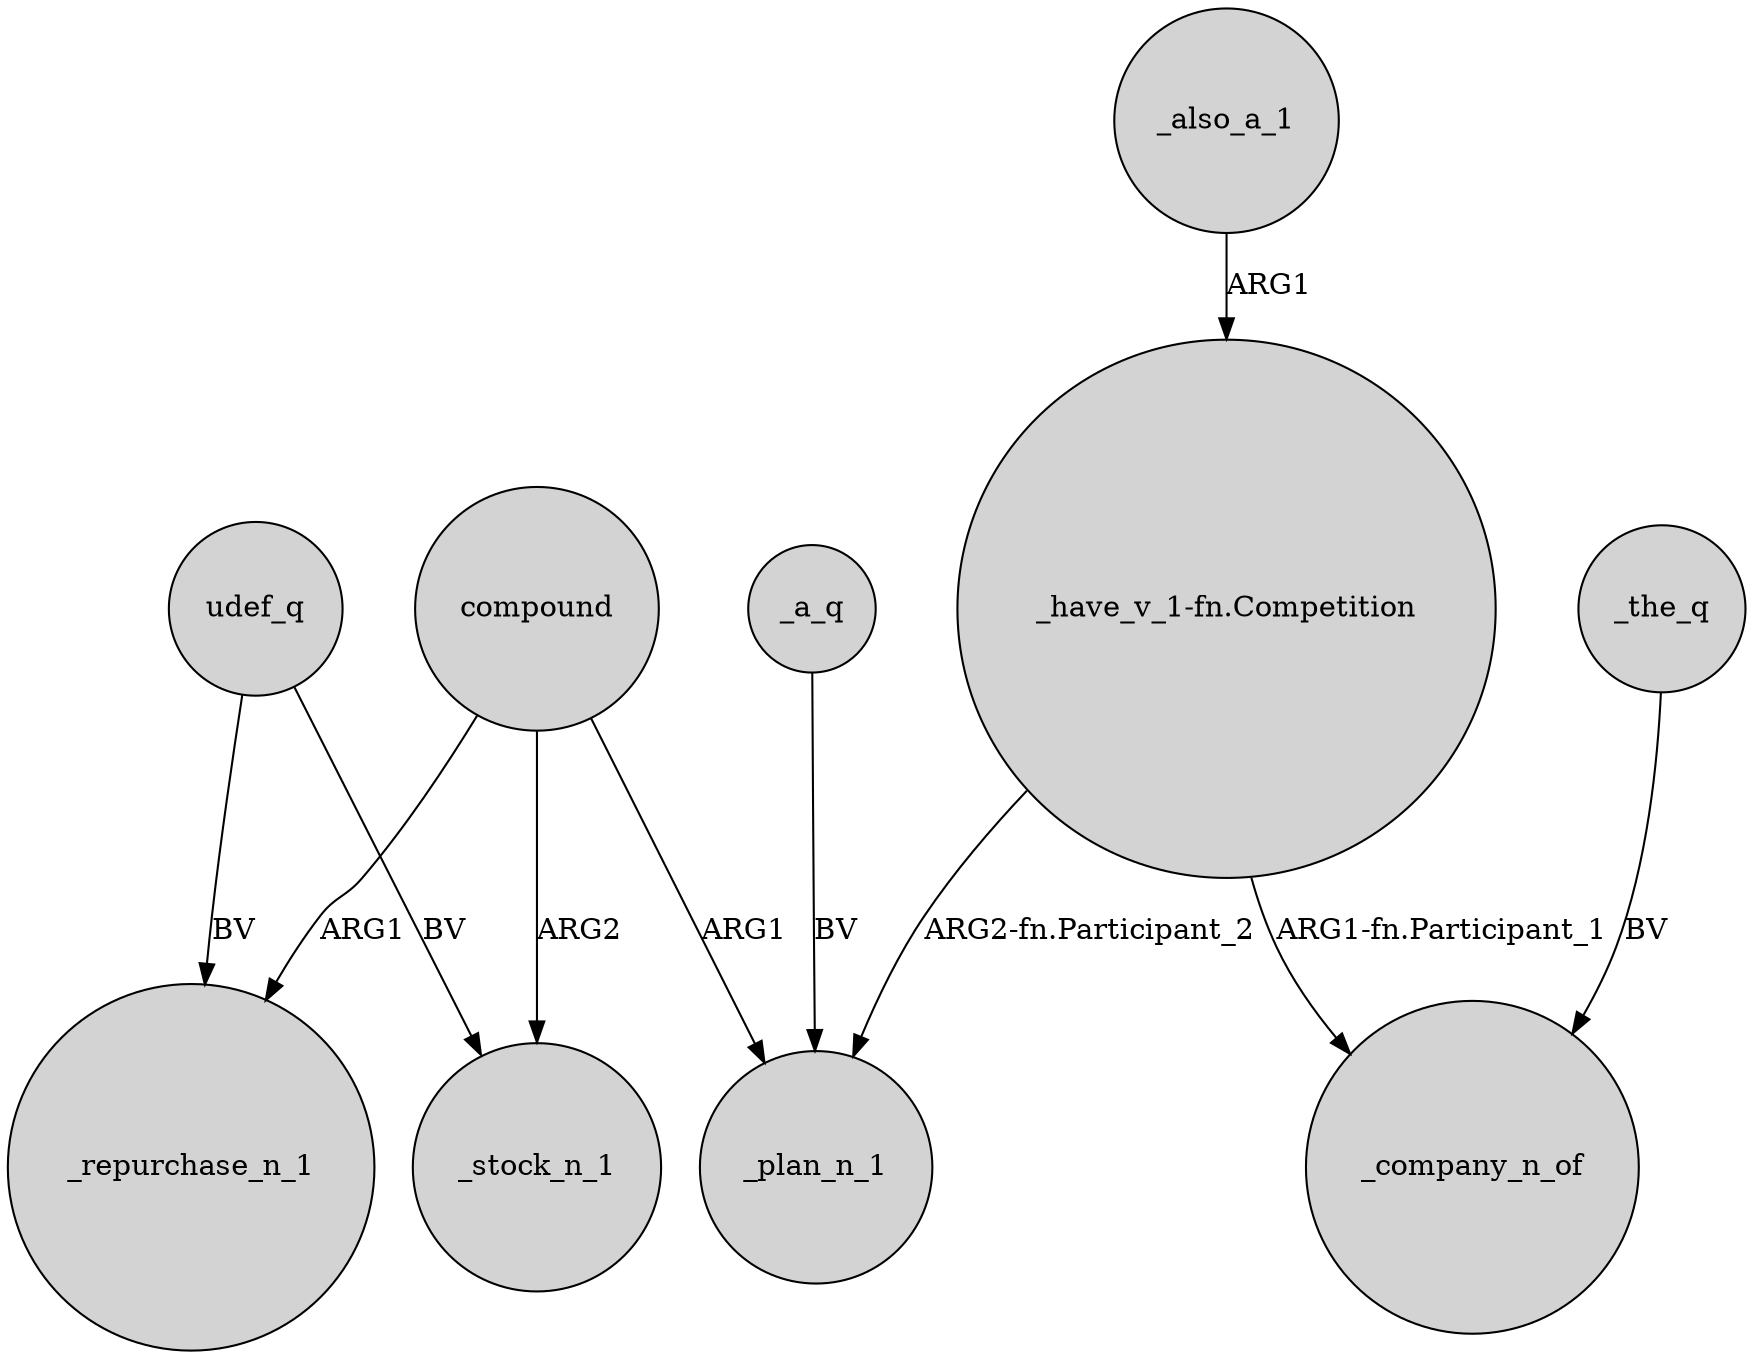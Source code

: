digraph {
	node [shape=circle style=filled]
	udef_q -> _repurchase_n_1 [label=BV]
	_a_q -> _plan_n_1 [label=BV]
	compound -> _plan_n_1 [label=ARG1]
	compound -> _stock_n_1 [label=ARG2]
	"_have_v_1-fn.Competition" -> _plan_n_1 [label="ARG2-fn.Participant_2"]
	compound -> _repurchase_n_1 [label=ARG1]
	_also_a_1 -> "_have_v_1-fn.Competition" [label=ARG1]
	_the_q -> _company_n_of [label=BV]
	"_have_v_1-fn.Competition" -> _company_n_of [label="ARG1-fn.Participant_1"]
	udef_q -> _stock_n_1 [label=BV]
}

